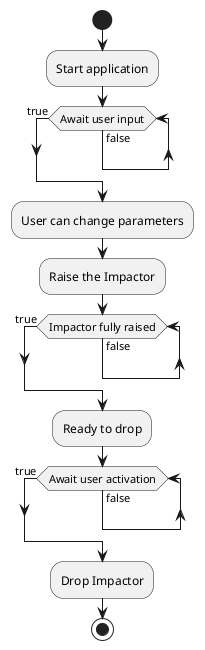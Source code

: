@startuml
'https://plantuml.com/component-diagram


start
:Start application;
while (Await user input) is (false)
endwhile (true)
:User can change parameters;
:Raise the Impactor;
while (Impactor fully raised) is (false)
endwhile (true)
:Ready to drop;
while (Await user activation) is (false)
endwhile (true)
:Drop Impactor;
stop

@enduml